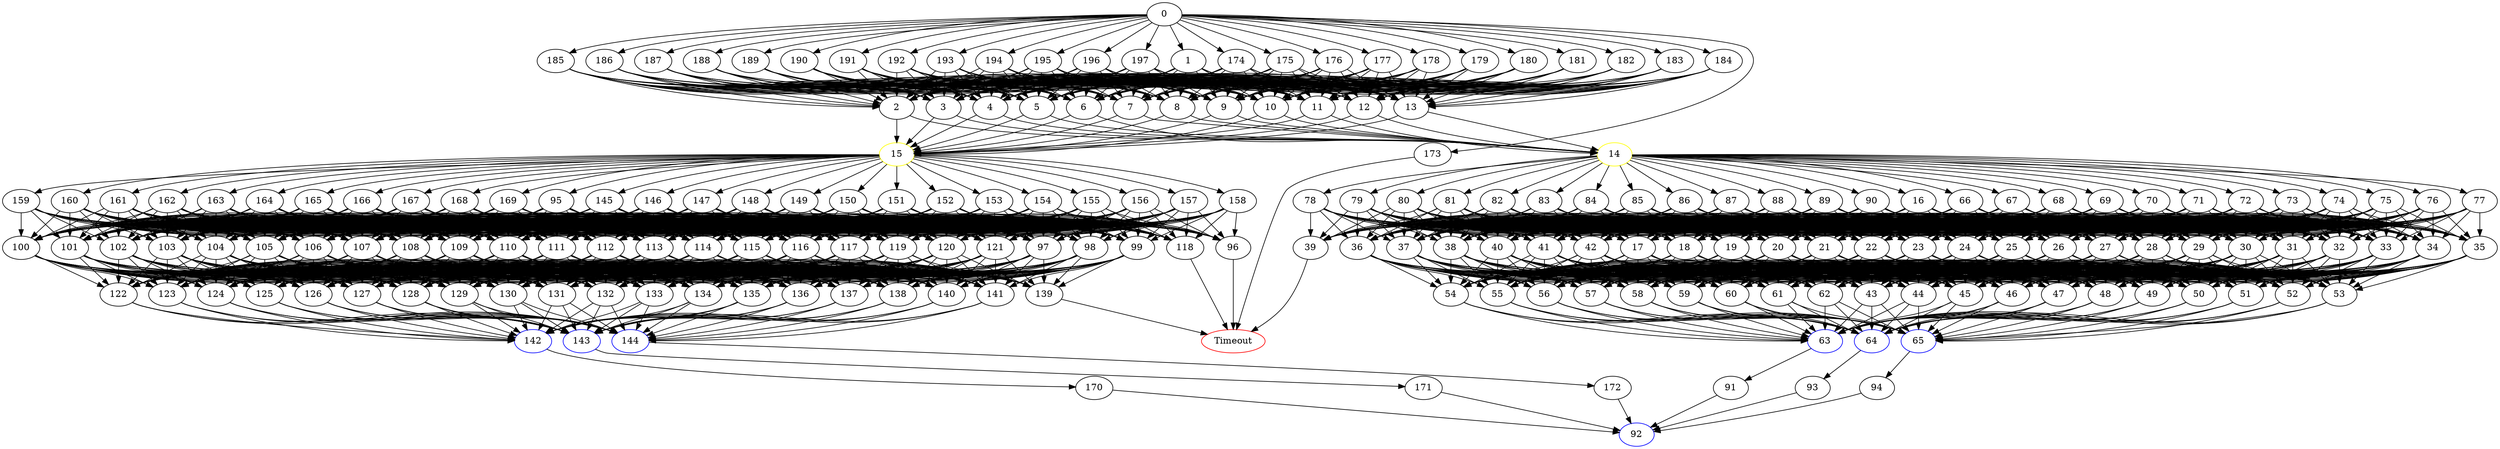 digraph G {
	0 -> 1;
	0 -> 173;
	0 -> 174;
	0 -> 175;
	0 -> 176;
	0 -> 177;
	0 -> 178;
	0 -> 179;
	0 -> 180;
	0 -> 181;
	0 -> 182;
	0 -> 183;
	0 -> 184;
	0 -> 185;
	0 -> 186;
	0 -> 187;
	0 -> 188;
	0 -> 189;
	0 -> 190;
	0 -> 191;
	0 -> 192;
	0 -> 193;
	0 -> 194;
	0 -> 195;
	0 -> 196;
	0 -> 197;
	1 -> 2;
	1 -> 3;
	1 -> 4;
	1 -> 5;
	1 -> 6;
	1 -> 7;
	1 -> 8;
	1 -> 9;
	1 -> 10;
	1 -> 11;
	1 -> 12;
	1 -> 13;
	2 -> "14";
14 [color=yellow];
	2 -> "15";
15 [color=yellow];
	3 -> "14";
14 [color=yellow];
	3 -> "15";
15 [color=yellow];
	4 -> "14";
14 [color=yellow];
	4 -> "15";
15 [color=yellow];
	5 -> "14";
14 [color=yellow];
	5 -> "15";
15 [color=yellow];
	6 -> "14";
14 [color=yellow];
	6 -> "15";
15 [color=yellow];
	7 -> "14";
14 [color=yellow];
	7 -> "15";
15 [color=yellow];
	8 -> "14";
14 [color=yellow];
	8 -> "15";
15 [color=yellow];
	9 -> "14";
14 [color=yellow];
	9 -> "15";
15 [color=yellow];
	10 -> "14";
14 [color=yellow];
	10 -> "15";
15 [color=yellow];
	11 -> "14";
14 [color=yellow];
	11 -> "15";
15 [color=yellow];
	12 -> "14";
14 [color=yellow];
	12 -> "15";
15 [color=yellow];
	13 -> "14";
14 [color=yellow];
	13 -> "15";
15 [color=yellow];
	14 -> 16;
	14 -> 66;
	14 -> 67;
	14 -> 68;
	14 -> 69;
	14 -> 70;
	14 -> 71;
	14 -> 72;
	14 -> 73;
	14 -> 74;
	14 -> 75;
	14 -> 76;
	14 -> 77;
	14 -> 78;
	14 -> 79;
	14 -> 80;
	14 -> 81;
	14 -> 82;
	14 -> 83;
	14 -> 84;
	14 -> 85;
	14 -> 86;
	14 -> 87;
	14 -> 88;
	14 -> 89;
	14 -> 90;
	15 -> 95;
	15 -> 145;
	15 -> 146;
	15 -> 147;
	15 -> 148;
	15 -> 149;
	15 -> 150;
	15 -> 151;
	15 -> 152;
	15 -> 153;
	15 -> 154;
	15 -> 155;
	15 -> 156;
	15 -> 157;
	15 -> 158;
	15 -> 159;
	15 -> 160;
	15 -> 161;
	15 -> 162;
	15 -> 163;
	15 -> 164;
	15 -> 165;
	15 -> 166;
	15 -> 167;
	15 -> 168;
	15 -> 169;
	16 -> 17;
	16 -> 18;
	16 -> 19;
	16 -> 20;
	16 -> 21;
	16 -> 22;
	16 -> 23;
	16 -> 24;
	16 -> 25;
	16 -> 26;
	16 -> 27;
	16 -> 28;
	16 -> 29;
	16 -> 30;
	16 -> 31;
	16 -> 32;
	16 -> 33;
	16 -> 34;
	16 -> 35;
	16 -> 36;
	16 -> 37;
	16 -> 38;
	16 -> 39;
	16 -> 40;
	16 -> 41;
	16 -> 42;
	17 -> 43;
	17 -> 44;
	17 -> 45;
	17 -> 46;
	17 -> 47;
	17 -> 48;
	17 -> 49;
	17 -> 50;
	17 -> 51;
	17 -> 52;
	17 -> 53;
	17 -> 54;
	17 -> 55;
	17 -> 56;
	17 -> 57;
	17 -> 58;
	17 -> 59;
	17 -> 60;
	17 -> 61;
	17 -> 62;
	18 -> 43;
	18 -> 44;
	18 -> 45;
	18 -> 46;
	18 -> 47;
	18 -> 48;
	18 -> 49;
	18 -> 50;
	18 -> 51;
	18 -> 52;
	18 -> 53;
	18 -> 54;
	18 -> 55;
	18 -> 56;
	18 -> 57;
	18 -> 58;
	18 -> 59;
	18 -> 60;
	18 -> 61;
	18 -> 62;
	19 -> 43;
	19 -> 44;
	19 -> 45;
	19 -> 46;
	19 -> 47;
	19 -> 48;
	19 -> 49;
	19 -> 50;
	19 -> 51;
	19 -> 52;
	19 -> 53;
	19 -> 54;
	19 -> 55;
	19 -> 56;
	19 -> 57;
	19 -> 58;
	19 -> 59;
	19 -> 60;
	19 -> 61;
	19 -> 62;
	20 -> 43;
	20 -> 44;
	20 -> 45;
	20 -> 46;
	20 -> 47;
	20 -> 48;
	20 -> 49;
	20 -> 50;
	20 -> 51;
	20 -> 52;
	20 -> 53;
	20 -> 54;
	20 -> 55;
	20 -> 56;
	20 -> 57;
	20 -> 58;
	20 -> 59;
	20 -> 60;
	20 -> 61;
	20 -> 62;
	21 -> 43;
	21 -> 44;
	21 -> 45;
	21 -> 46;
	21 -> 47;
	21 -> 48;
	21 -> 49;
	21 -> 50;
	21 -> 51;
	21 -> 52;
	21 -> 53;
	21 -> 54;
	21 -> 55;
	21 -> 56;
	21 -> 57;
	21 -> 58;
	21 -> 59;
	21 -> 60;
	21 -> 61;
	21 -> 62;
	22 -> 43;
	22 -> 44;
	22 -> 45;
	22 -> 46;
	22 -> 47;
	22 -> 48;
	22 -> 49;
	22 -> 50;
	22 -> 51;
	22 -> 52;
	22 -> 53;
	22 -> 54;
	22 -> 55;
	22 -> 56;
	22 -> 57;
	22 -> 58;
	22 -> 59;
	22 -> 60;
	22 -> 61;
	22 -> 62;
	23 -> 43;
	23 -> 44;
	23 -> 45;
	23 -> 46;
	23 -> 47;
	23 -> 48;
	23 -> 49;
	23 -> 50;
	23 -> 51;
	23 -> 52;
	23 -> 53;
	23 -> 54;
	23 -> 55;
	23 -> 56;
	23 -> 57;
	23 -> 58;
	23 -> 59;
	23 -> 60;
	23 -> 61;
	23 -> 62;
	24 -> 43;
	24 -> 44;
	24 -> 45;
	24 -> 46;
	24 -> 47;
	24 -> 48;
	24 -> 49;
	24 -> 50;
	24 -> 51;
	24 -> 52;
	24 -> 53;
	24 -> 54;
	24 -> 55;
	24 -> 56;
	24 -> 57;
	24 -> 58;
	24 -> 59;
	24 -> 60;
	24 -> 61;
	24 -> 62;
	25 -> 43;
	25 -> 44;
	25 -> 45;
	25 -> 46;
	25 -> 47;
	25 -> 48;
	25 -> 49;
	25 -> 50;
	25 -> 51;
	25 -> 52;
	25 -> 53;
	25 -> 54;
	25 -> 55;
	25 -> 56;
	25 -> 57;
	25 -> 58;
	25 -> 59;
	25 -> 60;
	25 -> 61;
	25 -> 62;
	26 -> 43;
	26 -> 44;
	26 -> 45;
	26 -> 46;
	26 -> 47;
	26 -> 48;
	26 -> 49;
	26 -> 50;
	26 -> 51;
	26 -> 52;
	26 -> 53;
	26 -> 54;
	26 -> 55;
	26 -> 56;
	26 -> 57;
	26 -> 58;
	26 -> 59;
	26 -> 60;
	26 -> 61;
	26 -> 62;
	27 -> 43;
	27 -> 44;
	27 -> 45;
	27 -> 46;
	27 -> 47;
	27 -> 48;
	27 -> 49;
	27 -> 50;
	27 -> 51;
	27 -> 52;
	27 -> 53;
	27 -> 54;
	27 -> 55;
	27 -> 56;
	27 -> 57;
	27 -> 58;
	27 -> 59;
	27 -> 60;
	27 -> 61;
	27 -> 62;
	28 -> 43;
	28 -> 44;
	28 -> 45;
	28 -> 46;
	28 -> 47;
	28 -> 48;
	28 -> 49;
	28 -> 50;
	28 -> 51;
	28 -> 52;
	28 -> 53;
	28 -> 54;
	28 -> 55;
	28 -> 56;
	28 -> 57;
	28 -> 58;
	28 -> 59;
	28 -> 60;
	28 -> 61;
	28 -> 62;
	29 -> 43;
	29 -> 44;
	29 -> 45;
	29 -> 46;
	29 -> 47;
	29 -> 48;
	29 -> 49;
	29 -> 50;
	29 -> 51;
	29 -> 52;
	29 -> 53;
	29 -> 54;
	29 -> 55;
	29 -> 56;
	29 -> 57;
	29 -> 58;
	29 -> 59;
	29 -> 60;
	29 -> 61;
	29 -> 62;
	30 -> 43;
	30 -> 44;
	30 -> 45;
	30 -> 46;
	30 -> 47;
	30 -> 48;
	30 -> 49;
	30 -> 50;
	30 -> 51;
	30 -> 52;
	30 -> 53;
	30 -> 54;
	30 -> 55;
	30 -> 56;
	30 -> 57;
	30 -> 58;
	30 -> 59;
	30 -> 60;
	30 -> 61;
	30 -> 62;
	31 -> 43;
	31 -> 44;
	31 -> 45;
	31 -> 46;
	31 -> 47;
	31 -> 48;
	31 -> 49;
	31 -> 50;
	31 -> 51;
	31 -> 52;
	31 -> 53;
	31 -> 54;
	31 -> 55;
	31 -> 56;
	31 -> 57;
	31 -> 58;
	31 -> 59;
	31 -> 60;
	31 -> 61;
	31 -> 62;
	32 -> 43;
	32 -> 44;
	32 -> 45;
	32 -> 46;
	32 -> 47;
	32 -> 48;
	32 -> 49;
	32 -> 50;
	32 -> 51;
	32 -> 52;
	32 -> 53;
	32 -> 54;
	32 -> 55;
	32 -> 56;
	32 -> 57;
	32 -> 58;
	32 -> 59;
	32 -> 60;
	32 -> 61;
	32 -> 62;
	33 -> 43;
	33 -> 44;
	33 -> 45;
	33 -> 46;
	33 -> 47;
	33 -> 48;
	33 -> 49;
	33 -> 50;
	33 -> 51;
	33 -> 52;
	33 -> 53;
	33 -> 54;
	33 -> 55;
	33 -> 56;
	33 -> 57;
	33 -> 58;
	33 -> 59;
	33 -> 60;
	33 -> 61;
	33 -> 62;
	34 -> 43;
	34 -> 44;
	34 -> 45;
	34 -> 46;
	34 -> 47;
	34 -> 48;
	34 -> 49;
	34 -> 50;
	34 -> 51;
	34 -> 52;
	34 -> 53;
	34 -> 54;
	34 -> 55;
	34 -> 56;
	34 -> 57;
	34 -> 58;
	34 -> 59;
	34 -> 60;
	34 -> 61;
	34 -> 62;
	35 -> 43;
	35 -> 44;
	35 -> 45;
	35 -> 46;
	35 -> 47;
	35 -> 48;
	35 -> 49;
	35 -> 50;
	35 -> 51;
	35 -> 52;
	35 -> 53;
	35 -> 54;
	35 -> 55;
	35 -> 56;
	35 -> 57;
	35 -> 58;
	35 -> 59;
	35 -> 60;
	35 -> 61;
	35 -> 62;
	36 -> 43;
	36 -> 44;
	36 -> 45;
	36 -> 46;
	36 -> 47;
	36 -> 48;
	36 -> 49;
	36 -> 50;
	36 -> 51;
	36 -> 52;
	36 -> 53;
	36 -> 54;
	36 -> 55;
	36 -> 56;
	36 -> 57;
	36 -> 58;
	36 -> 59;
	36 -> 60;
	36 -> 61;
	36 -> 62;
	37 -> 43;
	37 -> 44;
	37 -> 45;
	37 -> 46;
	37 -> 47;
	37 -> 48;
	37 -> 49;
	37 -> 50;
	37 -> 51;
	37 -> 52;
	37 -> 53;
	37 -> 54;
	37 -> 55;
	37 -> 56;
	37 -> 57;
	37 -> 58;
	37 -> 59;
	37 -> 60;
	37 -> 61;
	37 -> 62;
	38 -> 43;
	38 -> 44;
	38 -> 45;
	38 -> 46;
	38 -> 47;
	38 -> 48;
	38 -> 49;
	38 -> 50;
	38 -> 51;
	38 -> 52;
	38 -> 53;
	38 -> 54;
	38 -> 55;
	38 -> 56;
	38 -> 57;
	38 -> 58;
	38 -> 59;
	38 -> 60;
	38 -> 61;
	38 -> 62;
	39 -> "Timeout";
Timeout [color=red];
	40 -> 43;
	40 -> 44;
	40 -> 45;
	40 -> 46;
	40 -> 47;
	40 -> 48;
	40 -> 49;
	40 -> 50;
	40 -> 51;
	40 -> 52;
	40 -> 53;
	40 -> 54;
	40 -> 55;
	40 -> 56;
	40 -> 57;
	40 -> 58;
	40 -> 59;
	40 -> 60;
	40 -> 61;
	40 -> 62;
	41 -> 43;
	41 -> 44;
	41 -> 45;
	41 -> 46;
	41 -> 47;
	41 -> 48;
	41 -> 49;
	41 -> 50;
	41 -> 51;
	41 -> 52;
	41 -> 53;
	41 -> 54;
	41 -> 55;
	41 -> 56;
	41 -> 57;
	41 -> 58;
	41 -> 59;
	41 -> 60;
	41 -> 61;
	41 -> 62;
	42 -> 43;
	42 -> 44;
	42 -> 45;
	42 -> 46;
	42 -> 47;
	42 -> 48;
	42 -> 49;
	42 -> 50;
	42 -> 51;
	42 -> 52;
	42 -> 53;
	42 -> 54;
	42 -> 55;
	42 -> 56;
	42 -> 57;
	42 -> 58;
	42 -> 59;
	42 -> 60;
	42 -> 61;
	42 -> 62;
	43 -> "63";
63 [color=blue];
	43 -> "64";
64 [color=blue];
	43 -> "65";
65 [color=blue];
	44 -> "63";
63 [color=blue];
	44 -> "64";
64 [color=blue];
	44 -> "65";
65 [color=blue];
	45 -> "63";
63 [color=blue];
	45 -> "64";
64 [color=blue];
	45 -> "65";
65 [color=blue];
	46 -> "63";
63 [color=blue];
	46 -> "64";
64 [color=blue];
	46 -> "65";
65 [color=blue];
	47 -> "63";
63 [color=blue];
	47 -> "64";
64 [color=blue];
	47 -> "65";
65 [color=blue];
	48 -> "63";
63 [color=blue];
	48 -> "64";
64 [color=blue];
	48 -> "65";
65 [color=blue];
	49 -> "63";
63 [color=blue];
	49 -> "64";
64 [color=blue];
	49 -> "65";
65 [color=blue];
	50 -> "63";
63 [color=blue];
	50 -> "64";
64 [color=blue];
	50 -> "65";
65 [color=blue];
	51 -> "63";
63 [color=blue];
	51 -> "64";
64 [color=blue];
	51 -> "65";
65 [color=blue];
	52 -> "63";
63 [color=blue];
	52 -> "64";
64 [color=blue];
	52 -> "65";
65 [color=blue];
	53 -> "63";
63 [color=blue];
	53 -> "64";
64 [color=blue];
	53 -> "65";
65 [color=blue];
	54 -> "63";
63 [color=blue];
	54 -> "64";
64 [color=blue];
	54 -> "65";
65 [color=blue];
	55 -> "63";
63 [color=blue];
	55 -> "64";
64 [color=blue];
	55 -> "65";
65 [color=blue];
	56 -> "63";
63 [color=blue];
	56 -> "64";
64 [color=blue];
	56 -> "65";
65 [color=blue];
	57 -> "63";
63 [color=blue];
	57 -> "64";
64 [color=blue];
	57 -> "65";
65 [color=blue];
	58 -> "63";
63 [color=blue];
	58 -> "64";
64 [color=blue];
	58 -> "65";
65 [color=blue];
	59 -> "63";
63 [color=blue];
	59 -> "64";
64 [color=blue];
	59 -> "65";
65 [color=blue];
	60 -> "63";
63 [color=blue];
	60 -> "64";
64 [color=blue];
	60 -> "65";
65 [color=blue];
	61 -> "63";
63 [color=blue];
	61 -> "64";
64 [color=blue];
	61 -> "65";
65 [color=blue];
	62 -> "63";
63 [color=blue];
	62 -> "64";
64 [color=blue];
	62 -> "65";
65 [color=blue];
	63 -> 91;
	64 -> 93;
	65 -> 94;
	66 -> 17;
	66 -> 18;
	66 -> 19;
	66 -> 20;
	66 -> 21;
	66 -> 22;
	66 -> 23;
	66 -> 24;
	66 -> 25;
	66 -> 26;
	66 -> 27;
	66 -> 28;
	66 -> 29;
	66 -> 30;
	66 -> 31;
	66 -> 32;
	66 -> 33;
	66 -> 34;
	66 -> 35;
	66 -> 36;
	66 -> 37;
	66 -> 38;
	66 -> 39;
	66 -> 40;
	66 -> 41;
	66 -> 42;
	67 -> 17;
	67 -> 18;
	67 -> 19;
	67 -> 20;
	67 -> 21;
	67 -> 22;
	67 -> 23;
	67 -> 24;
	67 -> 25;
	67 -> 26;
	67 -> 27;
	67 -> 28;
	67 -> 29;
	67 -> 30;
	67 -> 31;
	67 -> 32;
	67 -> 33;
	67 -> 34;
	67 -> 35;
	67 -> 36;
	67 -> 37;
	67 -> 38;
	67 -> 39;
	67 -> 40;
	67 -> 41;
	67 -> 42;
	68 -> 17;
	68 -> 18;
	68 -> 19;
	68 -> 20;
	68 -> 21;
	68 -> 22;
	68 -> 23;
	68 -> 24;
	68 -> 25;
	68 -> 26;
	68 -> 27;
	68 -> 28;
	68 -> 29;
	68 -> 30;
	68 -> 31;
	68 -> 32;
	68 -> 33;
	68 -> 34;
	68 -> 35;
	68 -> 36;
	68 -> 37;
	68 -> 38;
	68 -> 39;
	68 -> 40;
	68 -> 41;
	68 -> 42;
	69 -> 17;
	69 -> 18;
	69 -> 19;
	69 -> 20;
	69 -> 21;
	69 -> 22;
	69 -> 23;
	69 -> 24;
	69 -> 25;
	69 -> 26;
	69 -> 27;
	69 -> 28;
	69 -> 29;
	69 -> 30;
	69 -> 31;
	69 -> 32;
	69 -> 33;
	69 -> 34;
	69 -> 35;
	69 -> 36;
	69 -> 37;
	69 -> 38;
	69 -> 39;
	69 -> 40;
	69 -> 41;
	69 -> 42;
	70 -> 17;
	70 -> 18;
	70 -> 19;
	70 -> 20;
	70 -> 21;
	70 -> 22;
	70 -> 23;
	70 -> 24;
	70 -> 25;
	70 -> 26;
	70 -> 27;
	70 -> 28;
	70 -> 29;
	70 -> 30;
	70 -> 31;
	70 -> 32;
	70 -> 33;
	70 -> 34;
	70 -> 35;
	70 -> 36;
	70 -> 37;
	70 -> 38;
	70 -> 39;
	70 -> 40;
	70 -> 41;
	70 -> 42;
	71 -> 17;
	71 -> 18;
	71 -> 19;
	71 -> 20;
	71 -> 21;
	71 -> 22;
	71 -> 23;
	71 -> 24;
	71 -> 25;
	71 -> 26;
	71 -> 27;
	71 -> 28;
	71 -> 29;
	71 -> 30;
	71 -> 31;
	71 -> 32;
	71 -> 33;
	71 -> 34;
	71 -> 35;
	71 -> 36;
	71 -> 37;
	71 -> 38;
	71 -> 39;
	71 -> 40;
	71 -> 41;
	71 -> 42;
	72 -> 17;
	72 -> 18;
	72 -> 19;
	72 -> 20;
	72 -> 21;
	72 -> 22;
	72 -> 23;
	72 -> 24;
	72 -> 25;
	72 -> 26;
	72 -> 27;
	72 -> 28;
	72 -> 29;
	72 -> 30;
	72 -> 31;
	72 -> 32;
	72 -> 33;
	72 -> 34;
	72 -> 35;
	72 -> 36;
	72 -> 37;
	72 -> 38;
	72 -> 39;
	72 -> 40;
	72 -> 41;
	72 -> 42;
	73 -> 17;
	73 -> 18;
	73 -> 19;
	73 -> 20;
	73 -> 21;
	73 -> 22;
	73 -> 23;
	73 -> 24;
	73 -> 25;
	73 -> 26;
	73 -> 27;
	73 -> 28;
	73 -> 29;
	73 -> 30;
	73 -> 31;
	73 -> 32;
	73 -> 33;
	73 -> 34;
	73 -> 35;
	73 -> 36;
	73 -> 37;
	73 -> 38;
	73 -> 39;
	73 -> 40;
	73 -> 41;
	73 -> 42;
	74 -> 17;
	74 -> 18;
	74 -> 19;
	74 -> 20;
	74 -> 21;
	74 -> 22;
	74 -> 23;
	74 -> 24;
	74 -> 25;
	74 -> 26;
	74 -> 27;
	74 -> 28;
	74 -> 29;
	74 -> 30;
	74 -> 31;
	74 -> 32;
	74 -> 33;
	74 -> 34;
	74 -> 35;
	74 -> 36;
	74 -> 37;
	74 -> 38;
	74 -> 39;
	74 -> 40;
	74 -> 41;
	74 -> 42;
	75 -> 17;
	75 -> 18;
	75 -> 19;
	75 -> 20;
	75 -> 21;
	75 -> 22;
	75 -> 23;
	75 -> 24;
	75 -> 25;
	75 -> 26;
	75 -> 27;
	75 -> 28;
	75 -> 29;
	75 -> 30;
	75 -> 31;
	75 -> 32;
	75 -> 33;
	75 -> 34;
	75 -> 35;
	75 -> 36;
	75 -> 37;
	75 -> 38;
	75 -> 39;
	75 -> 40;
	75 -> 41;
	75 -> 42;
	76 -> 17;
	76 -> 18;
	76 -> 19;
	76 -> 20;
	76 -> 21;
	76 -> 22;
	76 -> 23;
	76 -> 24;
	76 -> 25;
	76 -> 26;
	76 -> 27;
	76 -> 28;
	76 -> 29;
	76 -> 30;
	76 -> 31;
	76 -> 32;
	76 -> 33;
	76 -> 34;
	76 -> 35;
	76 -> 36;
	76 -> 37;
	76 -> 38;
	76 -> 39;
	76 -> 40;
	76 -> 41;
	76 -> 42;
	77 -> 17;
	77 -> 18;
	77 -> 19;
	77 -> 20;
	77 -> 21;
	77 -> 22;
	77 -> 23;
	77 -> 24;
	77 -> 25;
	77 -> 26;
	77 -> 27;
	77 -> 28;
	77 -> 29;
	77 -> 30;
	77 -> 31;
	77 -> 32;
	77 -> 33;
	77 -> 34;
	77 -> 35;
	77 -> 36;
	77 -> 37;
	77 -> 38;
	77 -> 39;
	77 -> 40;
	77 -> 41;
	77 -> 42;
	78 -> 17;
	78 -> 18;
	78 -> 19;
	78 -> 20;
	78 -> 21;
	78 -> 22;
	78 -> 23;
	78 -> 24;
	78 -> 25;
	78 -> 26;
	78 -> 27;
	78 -> 28;
	78 -> 29;
	78 -> 30;
	78 -> 31;
	78 -> 32;
	78 -> 33;
	78 -> 34;
	78 -> 35;
	78 -> 36;
	78 -> 37;
	78 -> 38;
	78 -> 39;
	78 -> 40;
	78 -> 41;
	78 -> 42;
	79 -> 17;
	79 -> 18;
	79 -> 19;
	79 -> 20;
	79 -> 21;
	79 -> 22;
	79 -> 23;
	79 -> 24;
	79 -> 25;
	79 -> 26;
	79 -> 27;
	79 -> 28;
	79 -> 29;
	79 -> 30;
	79 -> 31;
	79 -> 32;
	79 -> 33;
	79 -> 34;
	79 -> 35;
	79 -> 36;
	79 -> 37;
	79 -> 38;
	79 -> 39;
	79 -> 40;
	79 -> 41;
	79 -> 42;
	80 -> 17;
	80 -> 18;
	80 -> 19;
	80 -> 20;
	80 -> 21;
	80 -> 22;
	80 -> 23;
	80 -> 24;
	80 -> 25;
	80 -> 26;
	80 -> 27;
	80 -> 28;
	80 -> 29;
	80 -> 30;
	80 -> 31;
	80 -> 32;
	80 -> 33;
	80 -> 34;
	80 -> 35;
	80 -> 36;
	80 -> 37;
	80 -> 38;
	80 -> 39;
	80 -> 40;
	80 -> 41;
	80 -> 42;
	81 -> 17;
	81 -> 18;
	81 -> 19;
	81 -> 20;
	81 -> 21;
	81 -> 22;
	81 -> 23;
	81 -> 24;
	81 -> 25;
	81 -> 26;
	81 -> 27;
	81 -> 28;
	81 -> 29;
	81 -> 30;
	81 -> 31;
	81 -> 32;
	81 -> 33;
	81 -> 34;
	81 -> 35;
	81 -> 36;
	81 -> 37;
	81 -> 38;
	81 -> 39;
	81 -> 40;
	81 -> 41;
	81 -> 42;
	82 -> 17;
	82 -> 18;
	82 -> 19;
	82 -> 20;
	82 -> 21;
	82 -> 22;
	82 -> 23;
	82 -> 24;
	82 -> 25;
	82 -> 26;
	82 -> 27;
	82 -> 28;
	82 -> 29;
	82 -> 30;
	82 -> 31;
	82 -> 32;
	82 -> 33;
	82 -> 34;
	82 -> 35;
	82 -> 36;
	82 -> 37;
	82 -> 38;
	82 -> 39;
	82 -> 40;
	82 -> 41;
	82 -> 42;
	83 -> 17;
	83 -> 18;
	83 -> 19;
	83 -> 20;
	83 -> 21;
	83 -> 22;
	83 -> 23;
	83 -> 24;
	83 -> 25;
	83 -> 26;
	83 -> 27;
	83 -> 28;
	83 -> 29;
	83 -> 30;
	83 -> 31;
	83 -> 32;
	83 -> 33;
	83 -> 34;
	83 -> 35;
	83 -> 36;
	83 -> 37;
	83 -> 38;
	83 -> 39;
	83 -> 40;
	83 -> 41;
	83 -> 42;
	84 -> 17;
	84 -> 18;
	84 -> 19;
	84 -> 20;
	84 -> 21;
	84 -> 22;
	84 -> 23;
	84 -> 24;
	84 -> 25;
	84 -> 26;
	84 -> 27;
	84 -> 28;
	84 -> 29;
	84 -> 30;
	84 -> 31;
	84 -> 32;
	84 -> 33;
	84 -> 34;
	84 -> 35;
	84 -> 36;
	84 -> 37;
	84 -> 38;
	84 -> 39;
	84 -> 40;
	84 -> 41;
	84 -> 42;
	85 -> 17;
	85 -> 18;
	85 -> 19;
	85 -> 20;
	85 -> 21;
	85 -> 22;
	85 -> 23;
	85 -> 24;
	85 -> 25;
	85 -> 26;
	85 -> 27;
	85 -> 28;
	85 -> 29;
	85 -> 30;
	85 -> 31;
	85 -> 32;
	85 -> 33;
	85 -> 34;
	85 -> 35;
	85 -> 36;
	85 -> 37;
	85 -> 38;
	85 -> 39;
	85 -> 40;
	85 -> 41;
	85 -> 42;
	86 -> 17;
	86 -> 18;
	86 -> 19;
	86 -> 20;
	86 -> 21;
	86 -> 22;
	86 -> 23;
	86 -> 24;
	86 -> 25;
	86 -> 26;
	86 -> 27;
	86 -> 28;
	86 -> 29;
	86 -> 30;
	86 -> 31;
	86 -> 32;
	86 -> 33;
	86 -> 34;
	86 -> 35;
	86 -> 36;
	86 -> 37;
	86 -> 38;
	86 -> 39;
	86 -> 40;
	86 -> 41;
	86 -> 42;
	87 -> 17;
	87 -> 18;
	87 -> 19;
	87 -> 20;
	87 -> 21;
	87 -> 22;
	87 -> 23;
	87 -> 24;
	87 -> 25;
	87 -> 26;
	87 -> 27;
	87 -> 28;
	87 -> 29;
	87 -> 30;
	87 -> 31;
	87 -> 32;
	87 -> 33;
	87 -> 34;
	87 -> 35;
	87 -> 36;
	87 -> 37;
	87 -> 38;
	87 -> 39;
	87 -> 40;
	87 -> 41;
	87 -> 42;
	88 -> 17;
	88 -> 18;
	88 -> 19;
	88 -> 20;
	88 -> 21;
	88 -> 22;
	88 -> 23;
	88 -> 24;
	88 -> 25;
	88 -> 26;
	88 -> 27;
	88 -> 28;
	88 -> 29;
	88 -> 30;
	88 -> 31;
	88 -> 32;
	88 -> 33;
	88 -> 34;
	88 -> 35;
	88 -> 36;
	88 -> 37;
	88 -> 38;
	88 -> 39;
	88 -> 40;
	88 -> 41;
	88 -> 42;
	89 -> 17;
	89 -> 18;
	89 -> 19;
	89 -> 20;
	89 -> 21;
	89 -> 22;
	89 -> 23;
	89 -> 24;
	89 -> 25;
	89 -> 26;
	89 -> 27;
	89 -> 28;
	89 -> 29;
	89 -> 30;
	89 -> 31;
	89 -> 32;
	89 -> 33;
	89 -> 34;
	89 -> 35;
	89 -> 36;
	89 -> 37;
	89 -> 38;
	89 -> 39;
	89 -> 40;
	89 -> 41;
	89 -> 42;
	90 -> 17;
	90 -> 18;
	90 -> 19;
	90 -> 20;
	90 -> 21;
	90 -> 22;
	90 -> 23;
	90 -> 24;
	90 -> 25;
	90 -> 26;
	90 -> 27;
	90 -> 28;
	90 -> 29;
	90 -> 30;
	90 -> 31;
	90 -> 32;
	90 -> 33;
	90 -> 34;
	90 -> 35;
	90 -> 36;
	90 -> 37;
	90 -> 38;
	90 -> 39;
	90 -> 40;
	90 -> 41;
	90 -> 42;
	91 -> "92";
92 [color=blue];
	93 -> "92";
92 [color=blue];
	94 -> "92";
92 [color=blue];
	95 -> 96;
	95 -> 97;
	95 -> 98;
	95 -> 99;
	95 -> 100;
	95 -> 101;
	95 -> 102;
	95 -> 103;
	95 -> 104;
	95 -> 105;
	95 -> 106;
	95 -> 107;
	95 -> 108;
	95 -> 109;
	95 -> 110;
	95 -> 111;
	95 -> 112;
	95 -> 113;
	95 -> 114;
	95 -> 115;
	95 -> 116;
	95 -> 117;
	95 -> 118;
	95 -> 119;
	95 -> 120;
	95 -> 121;
	96 -> "Timeout";
Timeout [color=red];
	97 -> 122;
	97 -> 123;
	97 -> 124;
	97 -> 125;
	97 -> 126;
	97 -> 127;
	97 -> 128;
	97 -> 129;
	97 -> 130;
	97 -> 131;
	97 -> 132;
	97 -> 133;
	97 -> 134;
	97 -> 135;
	97 -> 136;
	97 -> 137;
	97 -> 138;
	97 -> 139;
	97 -> 140;
	97 -> 141;
	98 -> 122;
	98 -> 123;
	98 -> 124;
	98 -> 125;
	98 -> 126;
	98 -> 127;
	98 -> 128;
	98 -> 129;
	98 -> 130;
	98 -> 131;
	98 -> 132;
	98 -> 133;
	98 -> 134;
	98 -> 135;
	98 -> 136;
	98 -> 137;
	98 -> 138;
	98 -> 139;
	98 -> 140;
	98 -> 141;
	99 -> 122;
	99 -> 123;
	99 -> 124;
	99 -> 125;
	99 -> 126;
	99 -> 127;
	99 -> 128;
	99 -> 129;
	99 -> 130;
	99 -> 131;
	99 -> 132;
	99 -> 133;
	99 -> 134;
	99 -> 135;
	99 -> 136;
	99 -> 137;
	99 -> 138;
	99 -> 139;
	99 -> 140;
	99 -> 141;
	100 -> 122;
	100 -> 123;
	100 -> 124;
	100 -> 125;
	100 -> 126;
	100 -> 127;
	100 -> 128;
	100 -> 129;
	100 -> 130;
	100 -> 131;
	100 -> 132;
	100 -> 133;
	100 -> 134;
	100 -> 135;
	100 -> 136;
	100 -> 137;
	100 -> 138;
	100 -> 139;
	100 -> 140;
	100 -> 141;
	101 -> 122;
	101 -> 123;
	101 -> 124;
	101 -> 125;
	101 -> 126;
	101 -> 127;
	101 -> 128;
	101 -> 129;
	101 -> 130;
	101 -> 131;
	101 -> 132;
	101 -> 133;
	101 -> 134;
	101 -> 135;
	101 -> 136;
	101 -> 137;
	101 -> 138;
	101 -> 139;
	101 -> 140;
	101 -> 141;
	102 -> 122;
	102 -> 123;
	102 -> 124;
	102 -> 125;
	102 -> 126;
	102 -> 127;
	102 -> 128;
	102 -> 129;
	102 -> 130;
	102 -> 131;
	102 -> 132;
	102 -> 133;
	102 -> 134;
	102 -> 135;
	102 -> 136;
	102 -> 137;
	102 -> 138;
	102 -> 139;
	102 -> 140;
	102 -> 141;
	103 -> 122;
	103 -> 123;
	103 -> 124;
	103 -> 125;
	103 -> 126;
	103 -> 127;
	103 -> 128;
	103 -> 129;
	103 -> 130;
	103 -> 131;
	103 -> 132;
	103 -> 133;
	103 -> 134;
	103 -> 135;
	103 -> 136;
	103 -> 137;
	103 -> 138;
	103 -> 139;
	103 -> 140;
	103 -> 141;
	104 -> 122;
	104 -> 123;
	104 -> 124;
	104 -> 125;
	104 -> 126;
	104 -> 127;
	104 -> 128;
	104 -> 129;
	104 -> 130;
	104 -> 131;
	104 -> 132;
	104 -> 133;
	104 -> 134;
	104 -> 135;
	104 -> 136;
	104 -> 137;
	104 -> 138;
	104 -> 139;
	104 -> 140;
	104 -> 141;
	105 -> 122;
	105 -> 123;
	105 -> 124;
	105 -> 125;
	105 -> 126;
	105 -> 127;
	105 -> 128;
	105 -> 129;
	105 -> 130;
	105 -> 131;
	105 -> 132;
	105 -> 133;
	105 -> 134;
	105 -> 135;
	105 -> 136;
	105 -> 137;
	105 -> 138;
	105 -> 139;
	105 -> 140;
	105 -> 141;
	106 -> 122;
	106 -> 123;
	106 -> 124;
	106 -> 125;
	106 -> 126;
	106 -> 127;
	106 -> 128;
	106 -> 129;
	106 -> 130;
	106 -> 131;
	106 -> 132;
	106 -> 133;
	106 -> 134;
	106 -> 135;
	106 -> 136;
	106 -> 137;
	106 -> 138;
	106 -> 139;
	106 -> 140;
	106 -> 141;
	107 -> 122;
	107 -> 123;
	107 -> 124;
	107 -> 125;
	107 -> 126;
	107 -> 127;
	107 -> 128;
	107 -> 129;
	107 -> 130;
	107 -> 131;
	107 -> 132;
	107 -> 133;
	107 -> 134;
	107 -> 135;
	107 -> 136;
	107 -> 137;
	107 -> 138;
	107 -> 139;
	107 -> 140;
	107 -> 141;
	108 -> 122;
	108 -> 123;
	108 -> 124;
	108 -> 125;
	108 -> 126;
	108 -> 127;
	108 -> 128;
	108 -> 129;
	108 -> 130;
	108 -> 131;
	108 -> 132;
	108 -> 133;
	108 -> 134;
	108 -> 135;
	108 -> 136;
	108 -> 137;
	108 -> 138;
	108 -> 139;
	108 -> 140;
	108 -> 141;
	109 -> 122;
	109 -> 123;
	109 -> 124;
	109 -> 125;
	109 -> 126;
	109 -> 127;
	109 -> 128;
	109 -> 129;
	109 -> 130;
	109 -> 131;
	109 -> 132;
	109 -> 133;
	109 -> 134;
	109 -> 135;
	109 -> 136;
	109 -> 137;
	109 -> 138;
	109 -> 139;
	109 -> 140;
	109 -> 141;
	110 -> 122;
	110 -> 123;
	110 -> 124;
	110 -> 125;
	110 -> 126;
	110 -> 127;
	110 -> 128;
	110 -> 129;
	110 -> 130;
	110 -> 131;
	110 -> 132;
	110 -> 133;
	110 -> 134;
	110 -> 135;
	110 -> 136;
	110 -> 137;
	110 -> 138;
	110 -> 139;
	110 -> 140;
	110 -> 141;
	111 -> 122;
	111 -> 123;
	111 -> 124;
	111 -> 125;
	111 -> 126;
	111 -> 127;
	111 -> 128;
	111 -> 129;
	111 -> 130;
	111 -> 131;
	111 -> 132;
	111 -> 133;
	111 -> 134;
	111 -> 135;
	111 -> 136;
	111 -> 137;
	111 -> 138;
	111 -> 139;
	111 -> 140;
	111 -> 141;
	112 -> 122;
	112 -> 123;
	112 -> 124;
	112 -> 125;
	112 -> 126;
	112 -> 127;
	112 -> 128;
	112 -> 129;
	112 -> 130;
	112 -> 131;
	112 -> 132;
	112 -> 133;
	112 -> 134;
	112 -> 135;
	112 -> 136;
	112 -> 137;
	112 -> 138;
	112 -> 139;
	112 -> 140;
	112 -> 141;
	113 -> 122;
	113 -> 123;
	113 -> 124;
	113 -> 125;
	113 -> 126;
	113 -> 127;
	113 -> 128;
	113 -> 129;
	113 -> 130;
	113 -> 131;
	113 -> 132;
	113 -> 133;
	113 -> 134;
	113 -> 135;
	113 -> 136;
	113 -> 137;
	113 -> 138;
	113 -> 139;
	113 -> 140;
	113 -> 141;
	114 -> 122;
	114 -> 123;
	114 -> 124;
	114 -> 125;
	114 -> 126;
	114 -> 127;
	114 -> 128;
	114 -> 129;
	114 -> 130;
	114 -> 131;
	114 -> 132;
	114 -> 133;
	114 -> 134;
	114 -> 135;
	114 -> 136;
	114 -> 137;
	114 -> 138;
	114 -> 139;
	114 -> 140;
	114 -> 141;
	115 -> 122;
	115 -> 123;
	115 -> 124;
	115 -> 125;
	115 -> 126;
	115 -> 127;
	115 -> 128;
	115 -> 129;
	115 -> 130;
	115 -> 131;
	115 -> 132;
	115 -> 133;
	115 -> 134;
	115 -> 135;
	115 -> 136;
	115 -> 137;
	115 -> 138;
	115 -> 139;
	115 -> 140;
	115 -> 141;
	116 -> 122;
	116 -> 123;
	116 -> 124;
	116 -> 125;
	116 -> 126;
	116 -> 127;
	116 -> 128;
	116 -> 129;
	116 -> 130;
	116 -> 131;
	116 -> 132;
	116 -> 133;
	116 -> 134;
	116 -> 135;
	116 -> 136;
	116 -> 137;
	116 -> 138;
	116 -> 139;
	116 -> 140;
	116 -> 141;
	117 -> 122;
	117 -> 123;
	117 -> 124;
	117 -> 125;
	117 -> 126;
	117 -> 127;
	117 -> 128;
	117 -> 129;
	117 -> 130;
	117 -> 131;
	117 -> 132;
	117 -> 133;
	117 -> 134;
	117 -> 135;
	117 -> 136;
	117 -> 137;
	117 -> 138;
	117 -> 139;
	117 -> 140;
	117 -> 141;
	118 -> "Timeout";
Timeout [color=red];
	119 -> 122;
	119 -> 123;
	119 -> 124;
	119 -> 125;
	119 -> 126;
	119 -> 127;
	119 -> 128;
	119 -> 129;
	119 -> 130;
	119 -> 131;
	119 -> 132;
	119 -> 133;
	119 -> 134;
	119 -> 135;
	119 -> 136;
	119 -> 137;
	119 -> 138;
	119 -> 139;
	119 -> 140;
	119 -> 141;
	120 -> 122;
	120 -> 123;
	120 -> 124;
	120 -> 125;
	120 -> 126;
	120 -> 127;
	120 -> 128;
	120 -> 129;
	120 -> 130;
	120 -> 131;
	120 -> 132;
	120 -> 133;
	120 -> 134;
	120 -> 135;
	120 -> 136;
	120 -> 137;
	120 -> 138;
	120 -> 139;
	120 -> 140;
	120 -> 141;
	121 -> 122;
	121 -> 123;
	121 -> 124;
	121 -> 125;
	121 -> 126;
	121 -> 127;
	121 -> 128;
	121 -> 129;
	121 -> 130;
	121 -> 131;
	121 -> 132;
	121 -> 133;
	121 -> 134;
	121 -> 135;
	121 -> 136;
	121 -> 137;
	121 -> 138;
	121 -> 139;
	121 -> 140;
	121 -> 141;
	122 -> "142";
142 [color=blue];
	122 -> "143";
143 [color=blue];
	122 -> "144";
144 [color=blue];
	123 -> "142";
142 [color=blue];
	123 -> "143";
143 [color=blue];
	123 -> "144";
144 [color=blue];
	124 -> "142";
142 [color=blue];
	124 -> "143";
143 [color=blue];
	124 -> "144";
144 [color=blue];
	125 -> "142";
142 [color=blue];
	125 -> "143";
143 [color=blue];
	125 -> "144";
144 [color=blue];
	126 -> "142";
142 [color=blue];
	126 -> "143";
143 [color=blue];
	126 -> "144";
144 [color=blue];
	127 -> "142";
142 [color=blue];
	127 -> "143";
143 [color=blue];
	127 -> "144";
144 [color=blue];
	128 -> "142";
142 [color=blue];
	128 -> "143";
143 [color=blue];
	128 -> "144";
144 [color=blue];
	129 -> "142";
142 [color=blue];
	129 -> "143";
143 [color=blue];
	129 -> "144";
144 [color=blue];
	130 -> "142";
142 [color=blue];
	130 -> "143";
143 [color=blue];
	130 -> "144";
144 [color=blue];
	131 -> "142";
142 [color=blue];
	131 -> "143";
143 [color=blue];
	131 -> "144";
144 [color=blue];
	132 -> "142";
142 [color=blue];
	132 -> "143";
143 [color=blue];
	132 -> "144";
144 [color=blue];
	133 -> "142";
142 [color=blue];
	133 -> "143";
143 [color=blue];
	133 -> "144";
144 [color=blue];
	134 -> "142";
142 [color=blue];
	134 -> "143";
143 [color=blue];
	134 -> "144";
144 [color=blue];
	135 -> "142";
142 [color=blue];
	135 -> "143";
143 [color=blue];
	135 -> "144";
144 [color=blue];
	136 -> "142";
142 [color=blue];
	136 -> "143";
143 [color=blue];
	136 -> "144";
144 [color=blue];
	137 -> "142";
142 [color=blue];
	137 -> "143";
143 [color=blue];
	137 -> "144";
144 [color=blue];
	138 -> "142";
142 [color=blue];
	138 -> "143";
143 [color=blue];
	138 -> "144";
144 [color=blue];
	139 -> "Timeout";
Timeout [color=red];
	140 -> "142";
142 [color=blue];
	140 -> "143";
143 [color=blue];
	140 -> "144";
144 [color=blue];
	141 -> "142";
142 [color=blue];
	141 -> "143";
143 [color=blue];
	141 -> "144";
144 [color=blue];
	142 -> 170;
	143 -> 171;
	144 -> 172;
	145 -> 96;
	145 -> 97;
	145 -> 98;
	145 -> 99;
	145 -> 100;
	145 -> 101;
	145 -> 102;
	145 -> 103;
	145 -> 104;
	145 -> 105;
	145 -> 106;
	145 -> 107;
	145 -> 108;
	145 -> 109;
	145 -> 110;
	145 -> 111;
	145 -> 112;
	145 -> 113;
	145 -> 114;
	145 -> 115;
	145 -> 116;
	145 -> 117;
	145 -> 118;
	145 -> 119;
	145 -> 120;
	145 -> 121;
	146 -> 96;
	146 -> 97;
	146 -> 98;
	146 -> 99;
	146 -> 100;
	146 -> 101;
	146 -> 102;
	146 -> 103;
	146 -> 104;
	146 -> 105;
	146 -> 106;
	146 -> 107;
	146 -> 108;
	146 -> 109;
	146 -> 110;
	146 -> 111;
	146 -> 112;
	146 -> 113;
	146 -> 114;
	146 -> 115;
	146 -> 116;
	146 -> 117;
	146 -> 118;
	146 -> 119;
	146 -> 120;
	146 -> 121;
	147 -> 96;
	147 -> 97;
	147 -> 98;
	147 -> 99;
	147 -> 100;
	147 -> 101;
	147 -> 102;
	147 -> 103;
	147 -> 104;
	147 -> 105;
	147 -> 106;
	147 -> 107;
	147 -> 108;
	147 -> 109;
	147 -> 110;
	147 -> 111;
	147 -> 112;
	147 -> 113;
	147 -> 114;
	147 -> 115;
	147 -> 116;
	147 -> 117;
	147 -> 118;
	147 -> 119;
	147 -> 120;
	147 -> 121;
	148 -> 96;
	148 -> 97;
	148 -> 98;
	148 -> 99;
	148 -> 100;
	148 -> 101;
	148 -> 102;
	148 -> 103;
	148 -> 104;
	148 -> 105;
	148 -> 106;
	148 -> 107;
	148 -> 108;
	148 -> 109;
	148 -> 110;
	148 -> 111;
	148 -> 112;
	148 -> 113;
	148 -> 114;
	148 -> 115;
	148 -> 116;
	148 -> 117;
	148 -> 118;
	148 -> 119;
	148 -> 120;
	148 -> 121;
	149 -> 96;
	149 -> 97;
	149 -> 98;
	149 -> 99;
	149 -> 100;
	149 -> 101;
	149 -> 102;
	149 -> 103;
	149 -> 104;
	149 -> 105;
	149 -> 106;
	149 -> 107;
	149 -> 108;
	149 -> 109;
	149 -> 110;
	149 -> 111;
	149 -> 112;
	149 -> 113;
	149 -> 114;
	149 -> 115;
	149 -> 116;
	149 -> 117;
	149 -> 118;
	149 -> 119;
	149 -> 120;
	149 -> 121;
	150 -> 96;
	150 -> 97;
	150 -> 98;
	150 -> 99;
	150 -> 100;
	150 -> 101;
	150 -> 102;
	150 -> 103;
	150 -> 104;
	150 -> 105;
	150 -> 106;
	150 -> 107;
	150 -> 108;
	150 -> 109;
	150 -> 110;
	150 -> 111;
	150 -> 112;
	150 -> 113;
	150 -> 114;
	150 -> 115;
	150 -> 116;
	150 -> 117;
	150 -> 118;
	150 -> 119;
	150 -> 120;
	150 -> 121;
	151 -> 96;
	151 -> 97;
	151 -> 98;
	151 -> 99;
	151 -> 100;
	151 -> 101;
	151 -> 102;
	151 -> 103;
	151 -> 104;
	151 -> 105;
	151 -> 106;
	151 -> 107;
	151 -> 108;
	151 -> 109;
	151 -> 110;
	151 -> 111;
	151 -> 112;
	151 -> 113;
	151 -> 114;
	151 -> 115;
	151 -> 116;
	151 -> 117;
	151 -> 118;
	151 -> 119;
	151 -> 120;
	151 -> 121;
	152 -> 96;
	152 -> 97;
	152 -> 98;
	152 -> 99;
	152 -> 100;
	152 -> 101;
	152 -> 102;
	152 -> 103;
	152 -> 104;
	152 -> 105;
	152 -> 106;
	152 -> 107;
	152 -> 108;
	152 -> 109;
	152 -> 110;
	152 -> 111;
	152 -> 112;
	152 -> 113;
	152 -> 114;
	152 -> 115;
	152 -> 116;
	152 -> 117;
	152 -> 118;
	152 -> 119;
	152 -> 120;
	152 -> 121;
	153 -> 96;
	153 -> 97;
	153 -> 98;
	153 -> 99;
	153 -> 100;
	153 -> 101;
	153 -> 102;
	153 -> 103;
	153 -> 104;
	153 -> 105;
	153 -> 106;
	153 -> 107;
	153 -> 108;
	153 -> 109;
	153 -> 110;
	153 -> 111;
	153 -> 112;
	153 -> 113;
	153 -> 114;
	153 -> 115;
	153 -> 116;
	153 -> 117;
	153 -> 118;
	153 -> 119;
	153 -> 120;
	153 -> 121;
	154 -> 96;
	154 -> 97;
	154 -> 98;
	154 -> 99;
	154 -> 100;
	154 -> 101;
	154 -> 102;
	154 -> 103;
	154 -> 104;
	154 -> 105;
	154 -> 106;
	154 -> 107;
	154 -> 108;
	154 -> 109;
	154 -> 110;
	154 -> 111;
	154 -> 112;
	154 -> 113;
	154 -> 114;
	154 -> 115;
	154 -> 116;
	154 -> 117;
	154 -> 118;
	154 -> 119;
	154 -> 120;
	154 -> 121;
	155 -> 96;
	155 -> 97;
	155 -> 98;
	155 -> 99;
	155 -> 100;
	155 -> 101;
	155 -> 102;
	155 -> 103;
	155 -> 104;
	155 -> 105;
	155 -> 106;
	155 -> 107;
	155 -> 108;
	155 -> 109;
	155 -> 110;
	155 -> 111;
	155 -> 112;
	155 -> 113;
	155 -> 114;
	155 -> 115;
	155 -> 116;
	155 -> 117;
	155 -> 118;
	155 -> 119;
	155 -> 120;
	155 -> 121;
	156 -> 96;
	156 -> 97;
	156 -> 98;
	156 -> 99;
	156 -> 100;
	156 -> 101;
	156 -> 102;
	156 -> 103;
	156 -> 104;
	156 -> 105;
	156 -> 106;
	156 -> 107;
	156 -> 108;
	156 -> 109;
	156 -> 110;
	156 -> 111;
	156 -> 112;
	156 -> 113;
	156 -> 114;
	156 -> 115;
	156 -> 116;
	156 -> 117;
	156 -> 118;
	156 -> 119;
	156 -> 120;
	156 -> 121;
	157 -> 96;
	157 -> 97;
	157 -> 98;
	157 -> 99;
	157 -> 100;
	157 -> 101;
	157 -> 102;
	157 -> 103;
	157 -> 104;
	157 -> 105;
	157 -> 106;
	157 -> 107;
	157 -> 108;
	157 -> 109;
	157 -> 110;
	157 -> 111;
	157 -> 112;
	157 -> 113;
	157 -> 114;
	157 -> 115;
	157 -> 116;
	157 -> 117;
	157 -> 118;
	157 -> 119;
	157 -> 120;
	157 -> 121;
	158 -> 96;
	158 -> 97;
	158 -> 98;
	158 -> 99;
	158 -> 100;
	158 -> 101;
	158 -> 102;
	158 -> 103;
	158 -> 104;
	158 -> 105;
	158 -> 106;
	158 -> 107;
	158 -> 108;
	158 -> 109;
	158 -> 110;
	158 -> 111;
	158 -> 112;
	158 -> 113;
	158 -> 114;
	158 -> 115;
	158 -> 116;
	158 -> 117;
	158 -> 118;
	158 -> 119;
	158 -> 120;
	158 -> 121;
	159 -> 96;
	159 -> 97;
	159 -> 98;
	159 -> 99;
	159 -> 100;
	159 -> 101;
	159 -> 102;
	159 -> 103;
	159 -> 104;
	159 -> 105;
	159 -> 106;
	159 -> 107;
	159 -> 108;
	159 -> 109;
	159 -> 110;
	159 -> 111;
	159 -> 112;
	159 -> 113;
	159 -> 114;
	159 -> 115;
	159 -> 116;
	159 -> 117;
	159 -> 118;
	159 -> 119;
	159 -> 120;
	159 -> 121;
	160 -> 96;
	160 -> 97;
	160 -> 98;
	160 -> 99;
	160 -> 100;
	160 -> 101;
	160 -> 102;
	160 -> 103;
	160 -> 104;
	160 -> 105;
	160 -> 106;
	160 -> 107;
	160 -> 108;
	160 -> 109;
	160 -> 110;
	160 -> 111;
	160 -> 112;
	160 -> 113;
	160 -> 114;
	160 -> 115;
	160 -> 116;
	160 -> 117;
	160 -> 118;
	160 -> 119;
	160 -> 120;
	160 -> 121;
	161 -> 96;
	161 -> 97;
	161 -> 98;
	161 -> 99;
	161 -> 100;
	161 -> 101;
	161 -> 102;
	161 -> 103;
	161 -> 104;
	161 -> 105;
	161 -> 106;
	161 -> 107;
	161 -> 108;
	161 -> 109;
	161 -> 110;
	161 -> 111;
	161 -> 112;
	161 -> 113;
	161 -> 114;
	161 -> 115;
	161 -> 116;
	161 -> 117;
	161 -> 118;
	161 -> 119;
	161 -> 120;
	161 -> 121;
	162 -> 96;
	162 -> 97;
	162 -> 98;
	162 -> 99;
	162 -> 100;
	162 -> 101;
	162 -> 102;
	162 -> 103;
	162 -> 104;
	162 -> 105;
	162 -> 106;
	162 -> 107;
	162 -> 108;
	162 -> 109;
	162 -> 110;
	162 -> 111;
	162 -> 112;
	162 -> 113;
	162 -> 114;
	162 -> 115;
	162 -> 116;
	162 -> 117;
	162 -> 118;
	162 -> 119;
	162 -> 120;
	162 -> 121;
	163 -> 96;
	163 -> 97;
	163 -> 98;
	163 -> 99;
	163 -> 100;
	163 -> 101;
	163 -> 102;
	163 -> 103;
	163 -> 104;
	163 -> 105;
	163 -> 106;
	163 -> 107;
	163 -> 108;
	163 -> 109;
	163 -> 110;
	163 -> 111;
	163 -> 112;
	163 -> 113;
	163 -> 114;
	163 -> 115;
	163 -> 116;
	163 -> 117;
	163 -> 118;
	163 -> 119;
	163 -> 120;
	163 -> 121;
	164 -> 96;
	164 -> 97;
	164 -> 98;
	164 -> 99;
	164 -> 100;
	164 -> 101;
	164 -> 102;
	164 -> 103;
	164 -> 104;
	164 -> 105;
	164 -> 106;
	164 -> 107;
	164 -> 108;
	164 -> 109;
	164 -> 110;
	164 -> 111;
	164 -> 112;
	164 -> 113;
	164 -> 114;
	164 -> 115;
	164 -> 116;
	164 -> 117;
	164 -> 118;
	164 -> 119;
	164 -> 120;
	164 -> 121;
	165 -> 96;
	165 -> 97;
	165 -> 98;
	165 -> 99;
	165 -> 100;
	165 -> 101;
	165 -> 102;
	165 -> 103;
	165 -> 104;
	165 -> 105;
	165 -> 106;
	165 -> 107;
	165 -> 108;
	165 -> 109;
	165 -> 110;
	165 -> 111;
	165 -> 112;
	165 -> 113;
	165 -> 114;
	165 -> 115;
	165 -> 116;
	165 -> 117;
	165 -> 118;
	165 -> 119;
	165 -> 120;
	165 -> 121;
	166 -> 96;
	166 -> 97;
	166 -> 98;
	166 -> 99;
	166 -> 100;
	166 -> 101;
	166 -> 102;
	166 -> 103;
	166 -> 104;
	166 -> 105;
	166 -> 106;
	166 -> 107;
	166 -> 108;
	166 -> 109;
	166 -> 110;
	166 -> 111;
	166 -> 112;
	166 -> 113;
	166 -> 114;
	166 -> 115;
	166 -> 116;
	166 -> 117;
	166 -> 118;
	166 -> 119;
	166 -> 120;
	166 -> 121;
	167 -> 96;
	167 -> 97;
	167 -> 98;
	167 -> 99;
	167 -> 100;
	167 -> 101;
	167 -> 102;
	167 -> 103;
	167 -> 104;
	167 -> 105;
	167 -> 106;
	167 -> 107;
	167 -> 108;
	167 -> 109;
	167 -> 110;
	167 -> 111;
	167 -> 112;
	167 -> 113;
	167 -> 114;
	167 -> 115;
	167 -> 116;
	167 -> 117;
	167 -> 118;
	167 -> 119;
	167 -> 120;
	167 -> 121;
	168 -> 96;
	168 -> 97;
	168 -> 98;
	168 -> 99;
	168 -> 100;
	168 -> 101;
	168 -> 102;
	168 -> 103;
	168 -> 104;
	168 -> 105;
	168 -> 106;
	168 -> 107;
	168 -> 108;
	168 -> 109;
	168 -> 110;
	168 -> 111;
	168 -> 112;
	168 -> 113;
	168 -> 114;
	168 -> 115;
	168 -> 116;
	168 -> 117;
	168 -> 118;
	168 -> 119;
	168 -> 120;
	168 -> 121;
	169 -> 96;
	169 -> 97;
	169 -> 98;
	169 -> 99;
	169 -> 100;
	169 -> 101;
	169 -> 102;
	169 -> 103;
	169 -> 104;
	169 -> 105;
	169 -> 106;
	169 -> 107;
	169 -> 108;
	169 -> 109;
	169 -> 110;
	169 -> 111;
	169 -> 112;
	169 -> 113;
	169 -> 114;
	169 -> 115;
	169 -> 116;
	169 -> 117;
	169 -> 118;
	169 -> 119;
	169 -> 120;
	169 -> 121;
	170 -> "92";
92 [color=blue];
	171 -> "92";
92 [color=blue];
	172 -> "92";
92 [color=blue];
	173 -> "Timeout";
Timeout [color=red];
	174 -> 2;
	174 -> 3;
	174 -> 4;
	174 -> 5;
	174 -> 6;
	174 -> 7;
	174 -> 8;
	174 -> 9;
	174 -> 10;
	174 -> 11;
	174 -> 12;
	174 -> 13;
	175 -> 2;
	175 -> 3;
	175 -> 4;
	175 -> 5;
	175 -> 6;
	175 -> 7;
	175 -> 8;
	175 -> 9;
	175 -> 10;
	175 -> 11;
	175 -> 12;
	175 -> 13;
	176 -> 2;
	176 -> 3;
	176 -> 4;
	176 -> 5;
	176 -> 6;
	176 -> 7;
	176 -> 8;
	176 -> 9;
	176 -> 10;
	176 -> 11;
	176 -> 12;
	176 -> 13;
	177 -> 2;
	177 -> 3;
	177 -> 4;
	177 -> 5;
	177 -> 6;
	177 -> 7;
	177 -> 8;
	177 -> 9;
	177 -> 10;
	177 -> 11;
	177 -> 12;
	177 -> 13;
	178 -> 2;
	178 -> 3;
	178 -> 4;
	178 -> 5;
	178 -> 6;
	178 -> 7;
	178 -> 8;
	178 -> 9;
	178 -> 10;
	178 -> 11;
	178 -> 12;
	178 -> 13;
	179 -> 2;
	179 -> 3;
	179 -> 4;
	179 -> 5;
	179 -> 6;
	179 -> 7;
	179 -> 8;
	179 -> 9;
	179 -> 10;
	179 -> 11;
	179 -> 12;
	179 -> 13;
	180 -> 2;
	180 -> 3;
	180 -> 4;
	180 -> 5;
	180 -> 6;
	180 -> 7;
	180 -> 8;
	180 -> 9;
	180 -> 10;
	180 -> 11;
	180 -> 12;
	180 -> 13;
	181 -> 2;
	181 -> 3;
	181 -> 4;
	181 -> 5;
	181 -> 6;
	181 -> 7;
	181 -> 8;
	181 -> 9;
	181 -> 10;
	181 -> 11;
	181 -> 12;
	181 -> 13;
	182 -> 2;
	182 -> 3;
	182 -> 4;
	182 -> 5;
	182 -> 6;
	182 -> 7;
	182 -> 8;
	182 -> 9;
	182 -> 10;
	182 -> 11;
	182 -> 12;
	182 -> 13;
	183 -> 2;
	183 -> 3;
	183 -> 4;
	183 -> 5;
	183 -> 6;
	183 -> 7;
	183 -> 8;
	183 -> 9;
	183 -> 10;
	183 -> 11;
	183 -> 12;
	183 -> 13;
	184 -> 2;
	184 -> 3;
	184 -> 4;
	184 -> 5;
	184 -> 6;
	184 -> 7;
	184 -> 8;
	184 -> 9;
	184 -> 10;
	184 -> 11;
	184 -> 12;
	184 -> 13;
	185 -> 2;
	185 -> 3;
	185 -> 4;
	185 -> 5;
	185 -> 6;
	185 -> 7;
	185 -> 8;
	185 -> 9;
	185 -> 10;
	185 -> 11;
	185 -> 12;
	185 -> 13;
	186 -> 2;
	186 -> 3;
	186 -> 4;
	186 -> 5;
	186 -> 6;
	186 -> 7;
	186 -> 8;
	186 -> 9;
	186 -> 10;
	186 -> 11;
	186 -> 12;
	186 -> 13;
	187 -> 2;
	187 -> 3;
	187 -> 4;
	187 -> 5;
	187 -> 6;
	187 -> 7;
	187 -> 8;
	187 -> 9;
	187 -> 10;
	187 -> 11;
	187 -> 12;
	187 -> 13;
	188 -> 2;
	188 -> 3;
	188 -> 4;
	188 -> 5;
	188 -> 6;
	188 -> 7;
	188 -> 8;
	188 -> 9;
	188 -> 10;
	188 -> 11;
	188 -> 12;
	188 -> 13;
	189 -> 2;
	189 -> 3;
	189 -> 4;
	189 -> 5;
	189 -> 6;
	189 -> 7;
	189 -> 8;
	189 -> 9;
	189 -> 10;
	189 -> 11;
	189 -> 12;
	189 -> 13;
	190 -> 2;
	190 -> 3;
	190 -> 4;
	190 -> 5;
	190 -> 6;
	190 -> 7;
	190 -> 8;
	190 -> 9;
	190 -> 10;
	190 -> 11;
	190 -> 12;
	190 -> 13;
	191 -> 2;
	191 -> 3;
	191 -> 4;
	191 -> 5;
	191 -> 6;
	191 -> 7;
	191 -> 8;
	191 -> 9;
	191 -> 10;
	191 -> 11;
	191 -> 12;
	191 -> 13;
	192 -> 2;
	192 -> 3;
	192 -> 4;
	192 -> 5;
	192 -> 6;
	192 -> 7;
	192 -> 8;
	192 -> 9;
	192 -> 10;
	192 -> 11;
	192 -> 12;
	192 -> 13;
	193 -> 2;
	193 -> 3;
	193 -> 4;
	193 -> 5;
	193 -> 6;
	193 -> 7;
	193 -> 8;
	193 -> 9;
	193 -> 10;
	193 -> 11;
	193 -> 12;
	193 -> 13;
	194 -> 2;
	194 -> 3;
	194 -> 4;
	194 -> 5;
	194 -> 6;
	194 -> 7;
	194 -> 8;
	194 -> 9;
	194 -> 10;
	194 -> 11;
	194 -> 12;
	194 -> 13;
	195 -> 2;
	195 -> 3;
	195 -> 4;
	195 -> 5;
	195 -> 6;
	195 -> 7;
	195 -> 8;
	195 -> 9;
	195 -> 10;
	195 -> 11;
	195 -> 12;
	195 -> 13;
	196 -> 2;
	196 -> 3;
	196 -> 4;
	196 -> 5;
	196 -> 6;
	196 -> 7;
	196 -> 8;
	196 -> 9;
	196 -> 10;
	196 -> 11;
	196 -> 12;
	196 -> 13;
	197 -> 2;
	197 -> 3;
	197 -> 4;
	197 -> 5;
	197 -> 6;
	197 -> 7;
	197 -> 8;
	197 -> 9;
	197 -> 10;
	197 -> 11;
	197 -> 12;
	197 -> 13;
}